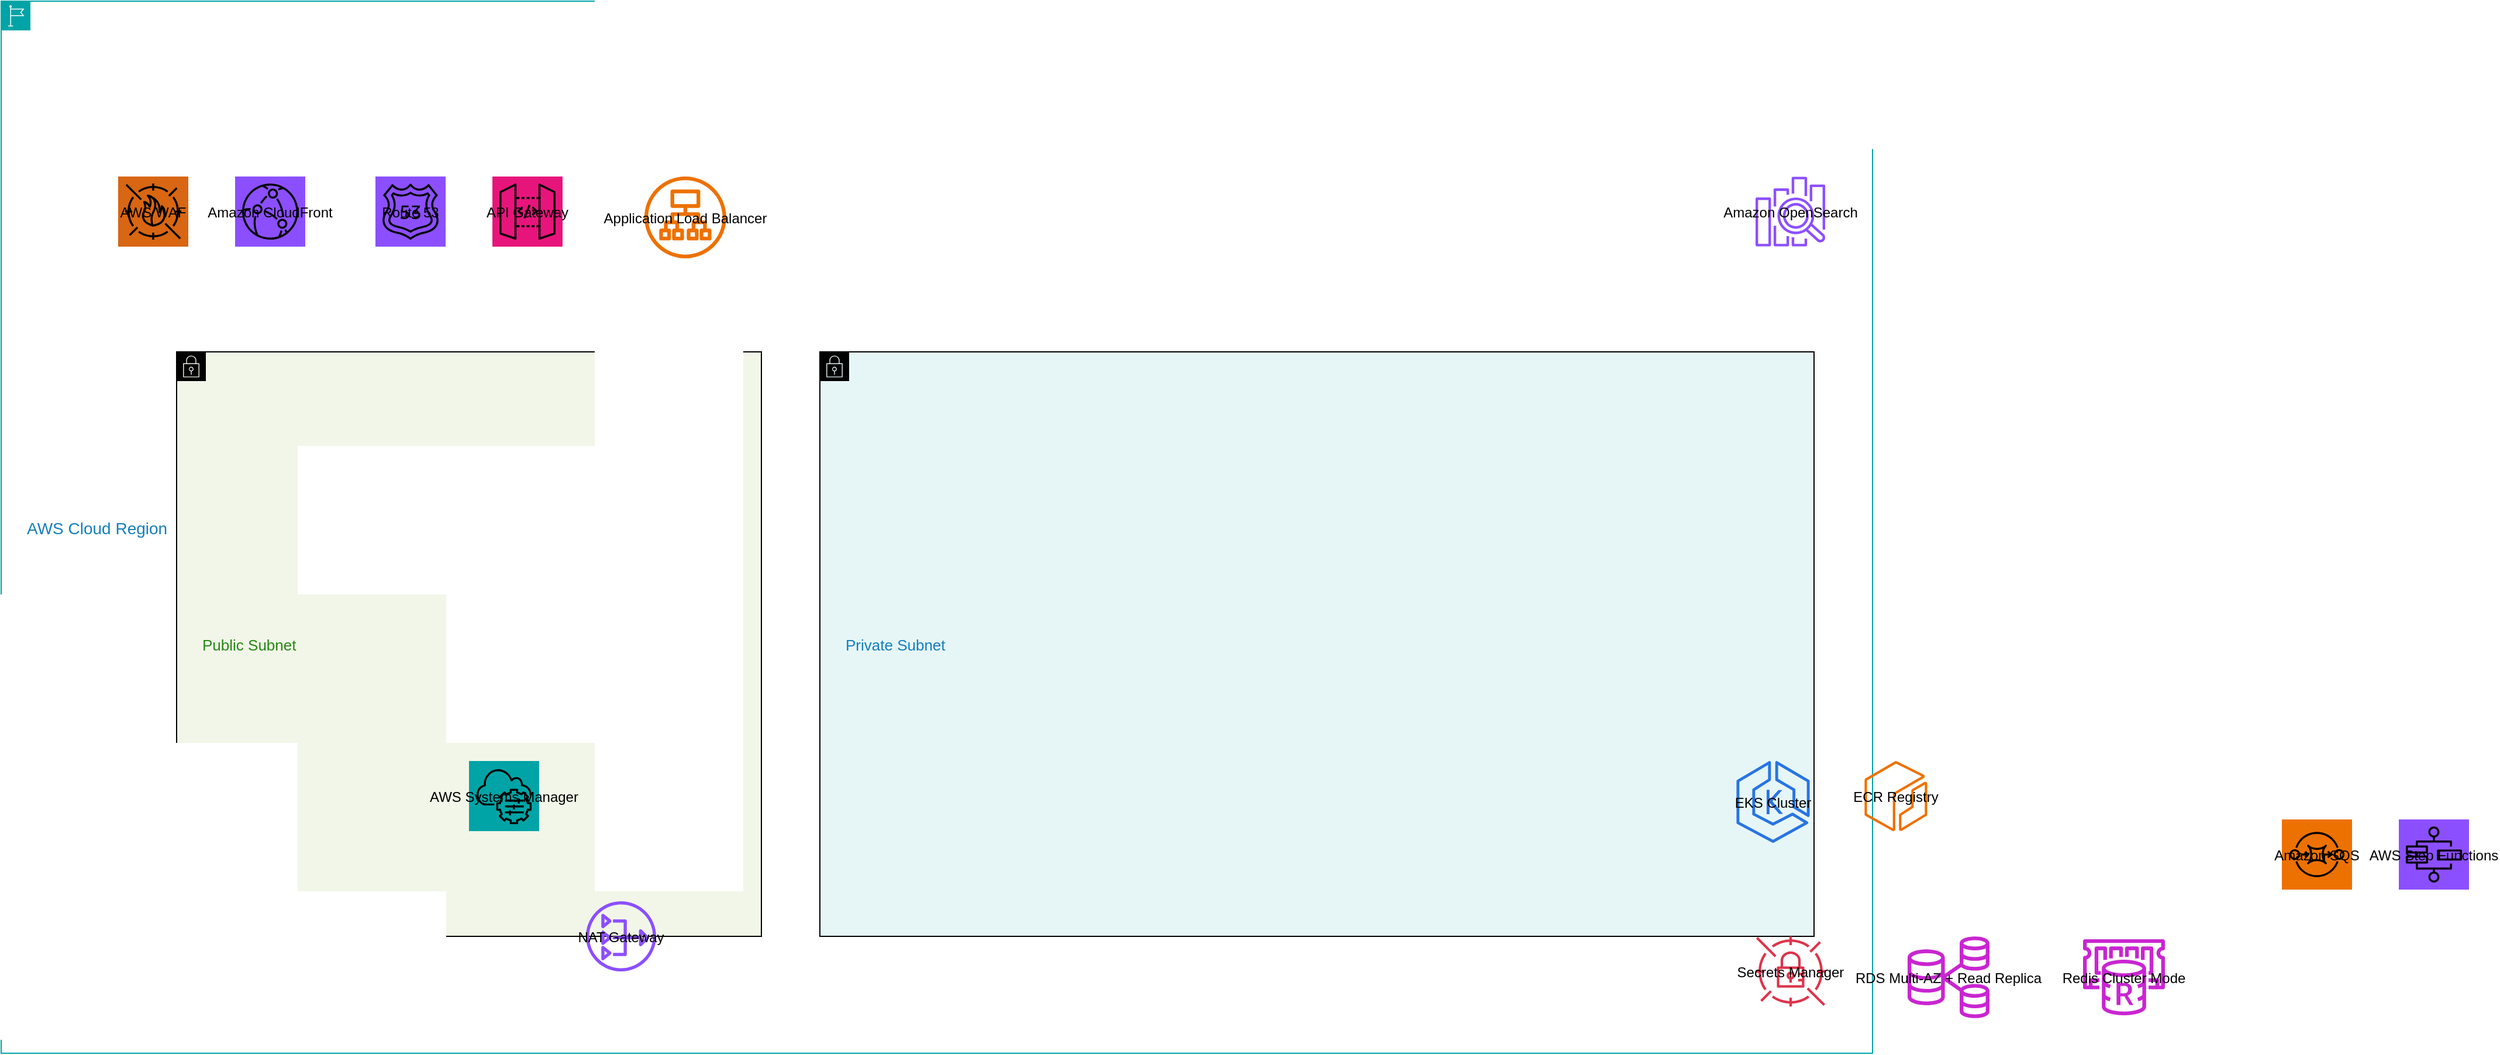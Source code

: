 <!-- AWS Architecture XML (Optimized Version) -->
<!-- Improvements included: WAF, CloudFront, Step Functions, SQS, PrivateLink, Session Manager, OpenSearch, CI/CD, and high availability Redis/RDS. -->

<mxfile version="25.0.3">
  <diagram name="AWS-Architecture-Optimized">
    <mxGraphModel dx="1800" dy="900" grid="1" gridSize="10">
      <root>
        <mxCell id="0"/>
        <mxCell id="1" parent="0"/>

        <!-- AWS Cloud Region -->
        <mxCell id="region" value="AWS Cloud Region" style="shape=mxgraph.aws4.group;grIcon=mxgraph.aws4.group_region;strokeColor=#00A4A6;fontColor=#147EBA;fillColor=none;align=left;spacingLeft=20;fontSize=14;container=1;" parent="1" vertex="1">
          <mxGeometry x="50" y="50" width="1600" height="900" as="geometry"/>
        </mxCell>

        <!-- WAF + CloudFront -->
        <mxCell id="waf" value="AWS WAF" style="shape=mxgraph.aws4.resourceIcon;resIcon=mxgraph.aws4.waf;fillColor=#D86613;strokeColor=none;aspect=fixed;" parent="region" vertex="1">
          <mxGeometry x="100" y="150" width="60" height="60" as="geometry"/>
        </mxCell>
        <mxCell id="cloudfront" value="Amazon CloudFront" style="shape=mxgraph.aws4.resourceIcon;resIcon=mxgraph.aws4.cloudfront;fillColor=#8C4FFF;strokeColor=none;aspect=fixed;" parent="region" vertex="1">
          <mxGeometry x="200" y="150" width="60" height="60" as="geometry"/>
        </mxCell>

        <!-- Route 53 & API Gateway -->
        <mxCell id="route53" value="Route 53" style="shape=mxgraph.aws4.resourceIcon;resIcon=mxgraph.aws4.route_53;fillColor=#8C4FFF;strokeColor=none;aspect=fixed;" parent="region" vertex="1">
          <mxGeometry x="320" y="150" width="60" height="60" as="geometry"/>
        </mxCell>
        <mxCell id="api_gateway" value="API Gateway" style="shape=mxgraph.aws4.resourceIcon;resIcon=mxgraph.aws4.api_gateway;fillColor=#E7157B;strokeColor=none;aspect=fixed;" parent="region" vertex="1">
          <mxGeometry x="420" y="150" width="60" height="60" as="geometry"/>
        </mxCell>

        <!-- Network & Application Load Balancers -->
        <mxCell id="alb" value="Application Load Balancer" style="shape=mxgraph.aws4.application_load_balancer;fillColor=#ED7100;aspect=fixed;" parent="region" vertex="1">
          <mxGeometry x="550" y="150" width="70" height="70" as="geometry"/>
        </mxCell>

        <!-- Public/Private Subnets -->
        <mxCell id="public_subnet" value="Public Subnet" style="shape=mxgraph.aws4.group;grIcon=mxgraph.aws4.group_security_group;fillColor=#F2F6E8;fontColor=#248814;container=1;align=left;spacingLeft=20;fontSize=13;" parent="region" vertex="1">
          <mxGeometry x="150" y="300" width="500" height="500" as="geometry"/>
        </mxCell>
        <mxCell id="private_subnet" value="Private Subnet" style="shape=mxgraph.aws4.group;grIcon=mxgraph.aws4.group_security_group;fillColor=#E6F6F7;fontColor=#147EBA;container=1;align=left;spacingLeft=20;fontSize=13;" parent="region" vertex="1">
          <mxGeometry x="700" y="300" width="850" height="500" as="geometry"/>
        </mxCell>

        <!-- Systems Manager replacing Bastion Host -->
        <mxCell id="ssm" value="AWS Systems Manager" style="shape=mxgraph.aws4.resourceIcon;resIcon=mxgraph.aws4.systems_manager;fillColor=#00A4A6;strokeColor=none;aspect=fixed;" parent="public_subnet" vertex="1">
          <mxGeometry x="250" y="350" width="60" height="60" as="geometry"/>
        </mxCell>

        <!-- NAT Gateway -->
        <mxCell id="nat" value="NAT Gateway" style="shape=mxgraph.aws4.nat_gateway;fillColor=#8C4FFF;aspect=fixed;" parent="public_subnet" vertex="1">
          <mxGeometry x="350" y="470" width="60" height="60" as="geometry"/>
        </mxCell>

        <!-- EKS Cluster -->
        <mxCell id="eks" value="EKS Cluster" style="shape=mxgraph.aws4.eks;fillColor=#2875E2;aspect=fixed;" parent="private_subnet" vertex="1">
          <mxGeometry x="780" y="350" width="70" height="70" as="geometry"/>
        </mxCell>

        <!-- RDS Multi-AZ + Replica -->
        <mxCell id="rds" value="RDS Multi-AZ + Read Replica" style="shape=mxgraph.aws4.rds_multi_az_db_cluster;fillColor=#C925D1;aspect=fixed;" parent="private_subnet" vertex="1">
          <mxGeometry x="930" y="500" width="70" height="70" as="geometry"/>
        </mxCell>

        <!-- Redis Cluster Mode Enabled -->
        <mxCell id="redis" value="Redis Cluster Mode" style="shape=mxgraph.aws4.elasticache_for_redis;fillColor=#C925D1;aspect=fixed;" parent="private_subnet" vertex="1">
          <mxGeometry x="1080" y="500" width="70" height="70" as="geometry"/>
        </mxCell>

        <!-- SQS and Step Functions -->
        <mxCell id="sqs" value="Amazon SQS" style="shape=mxgraph.aws4.resourceIcon;resIcon=mxgraph.aws4.sqs;fillColor=#ED7100;aspect=fixed;" parent="private_subnet" vertex="1">
          <mxGeometry x="1250" y="400" width="60" height="60" as="geometry"/>
        </mxCell>
        <mxCell id="stepfunctions" value="AWS Step Functions" style="shape=mxgraph.aws4.resourceIcon;resIcon=mxgraph.aws4.step_functions;fillColor=#8C4FFF;aspect=fixed;" parent="private_subnet" vertex="1">
          <mxGeometry x="1350" y="400" width="60" height="60" as="geometry"/>
        </mxCell>

        <!-- Secrets Manager and ECR -->
        <mxCell id="secrets" value="Secrets Manager" style="shape=mxgraph.aws4.secrets_manager;fillColor=#DD344C;aspect=fixed;" parent="private_subnet" vertex="1">
          <mxGeometry x="800" y="500" width="60" height="60" as="geometry"/>
        </mxCell>
        <mxCell id="ecr" value="ECR Registry" style="shape=mxgraph.aws4.ecr;fillColor=#ED7100;aspect=fixed;" parent="private_subnet" vertex="1">
          <mxGeometry x="890" y="350" width="60" height="60" as="geometry"/>
        </mxCell>

        <!-- OpenSearch and Monitoring -->
        <mxCell id="opensearch" value="Amazon OpenSearch" style="shape=mxgraph.aws4.elasticsearch_service;fillColor=#8C4FFF;aspect=fixed;" parent="region" vertex="1">
          <mxGeometry x="1500" y="150" width="60" height="60" as="geometry"/>
        </mxCell>
        <mxCell id="cloudwatch" value="CloudWatch & X-Ray" style="shape=mxgraph.aws4.cloudwatch_2;fillColor=#E7157B;aspect=fixed;" parent="region" vertex="1">
          <mxGeometry x="1500" y="250" width="60" height="60" as="geometry"/>
        </mxCell>

        <!-- CI/CD -->
        <mxCell id="codepipeline" value="CodePipeline / CodeBuild" style="shape=mxgraph.aws4.codepipeline;fillColor=#FF6A00;aspect=fixed;" parent="region" vertex="1">
          <mxGeometry x="1500" y="350" width="60" height="60" as="geometry"/>
        </mxCell>

        <!-- S3 Storage -->
        <mxCell id="s3" value="Amazon S3" style="shape=mxgraph.aws4.s3;fillColor=#7AA116;aspect=fixed;" parent="region" vertex="1">
          <mxGeometry x="1150" y="650" width="70" height="70" as="geometry"/>
        </mxCell>

        <!-- Connections -->
        <mxCell id="edge1" edge="1" source="cloudfront" target="route53" style="endArrow=open;strokeColor=#545B64;endFill=0;"/>
        <mxCell id="edge2" edge="1" source="route53" target="api_gateway" style="endArrow=open;strokeColor=#545B64;endFill=0;"/>
        <mxCell id="edge3" edge="1" source="api_gateway" target="alb" style="endArrow=open;strokeColor=#545B64;endFill=0;"/>
        <mxCell id="edge4" edge="1" source="alb" target="eks" style="endArrow=open;strokeColor=#545B64;endFill=0;"/>
        <mxCell id="edge5" edge="1" source="eks" target="sqs" style="endArrow=open;strokeColor=#545B64;endFill=0;"/>
        <mxCell id="edge6" edge="1" source="sqs" target="stepfunctions" style="endArrow=open;strokeColor=#545B64;endFill=0;"/>
        <mxCell id="edge7" edge="1" source="stepfunctions" target="rds" style="endArrow=open;strokeColor=#545B64;endFill=0;"/>
        <mxCell id="edge8" edge="1" source="rds" target="redis" style="endArrow=open;strokeColor=#545B64;endFill=0;"/>
      </root>
    </mxGraphModel>
  </diagram>
</mxfile>
